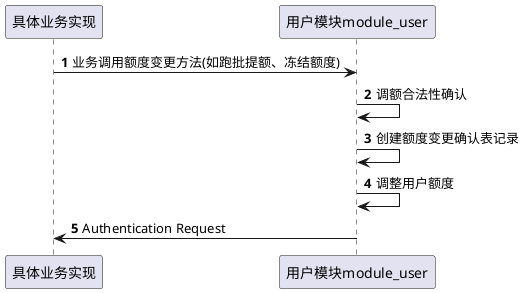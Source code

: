 @startuml
'https://plantuml.com/sequence-diagram

autonumber

具体业务实现 -> 用户模块module_user: 业务调用额度变更方法(如跑批提额、冻结额度)
用户模块module_user -> 用户模块module_user: 调额合法性确认
用户模块module_user -> 用户模块module_user: 创建额度变更确认表记录
用户模块module_user -> 用户模块module_user: 调整用户额度
用户模块module_user -> 具体业务实现: Authentication Request



@enduml
